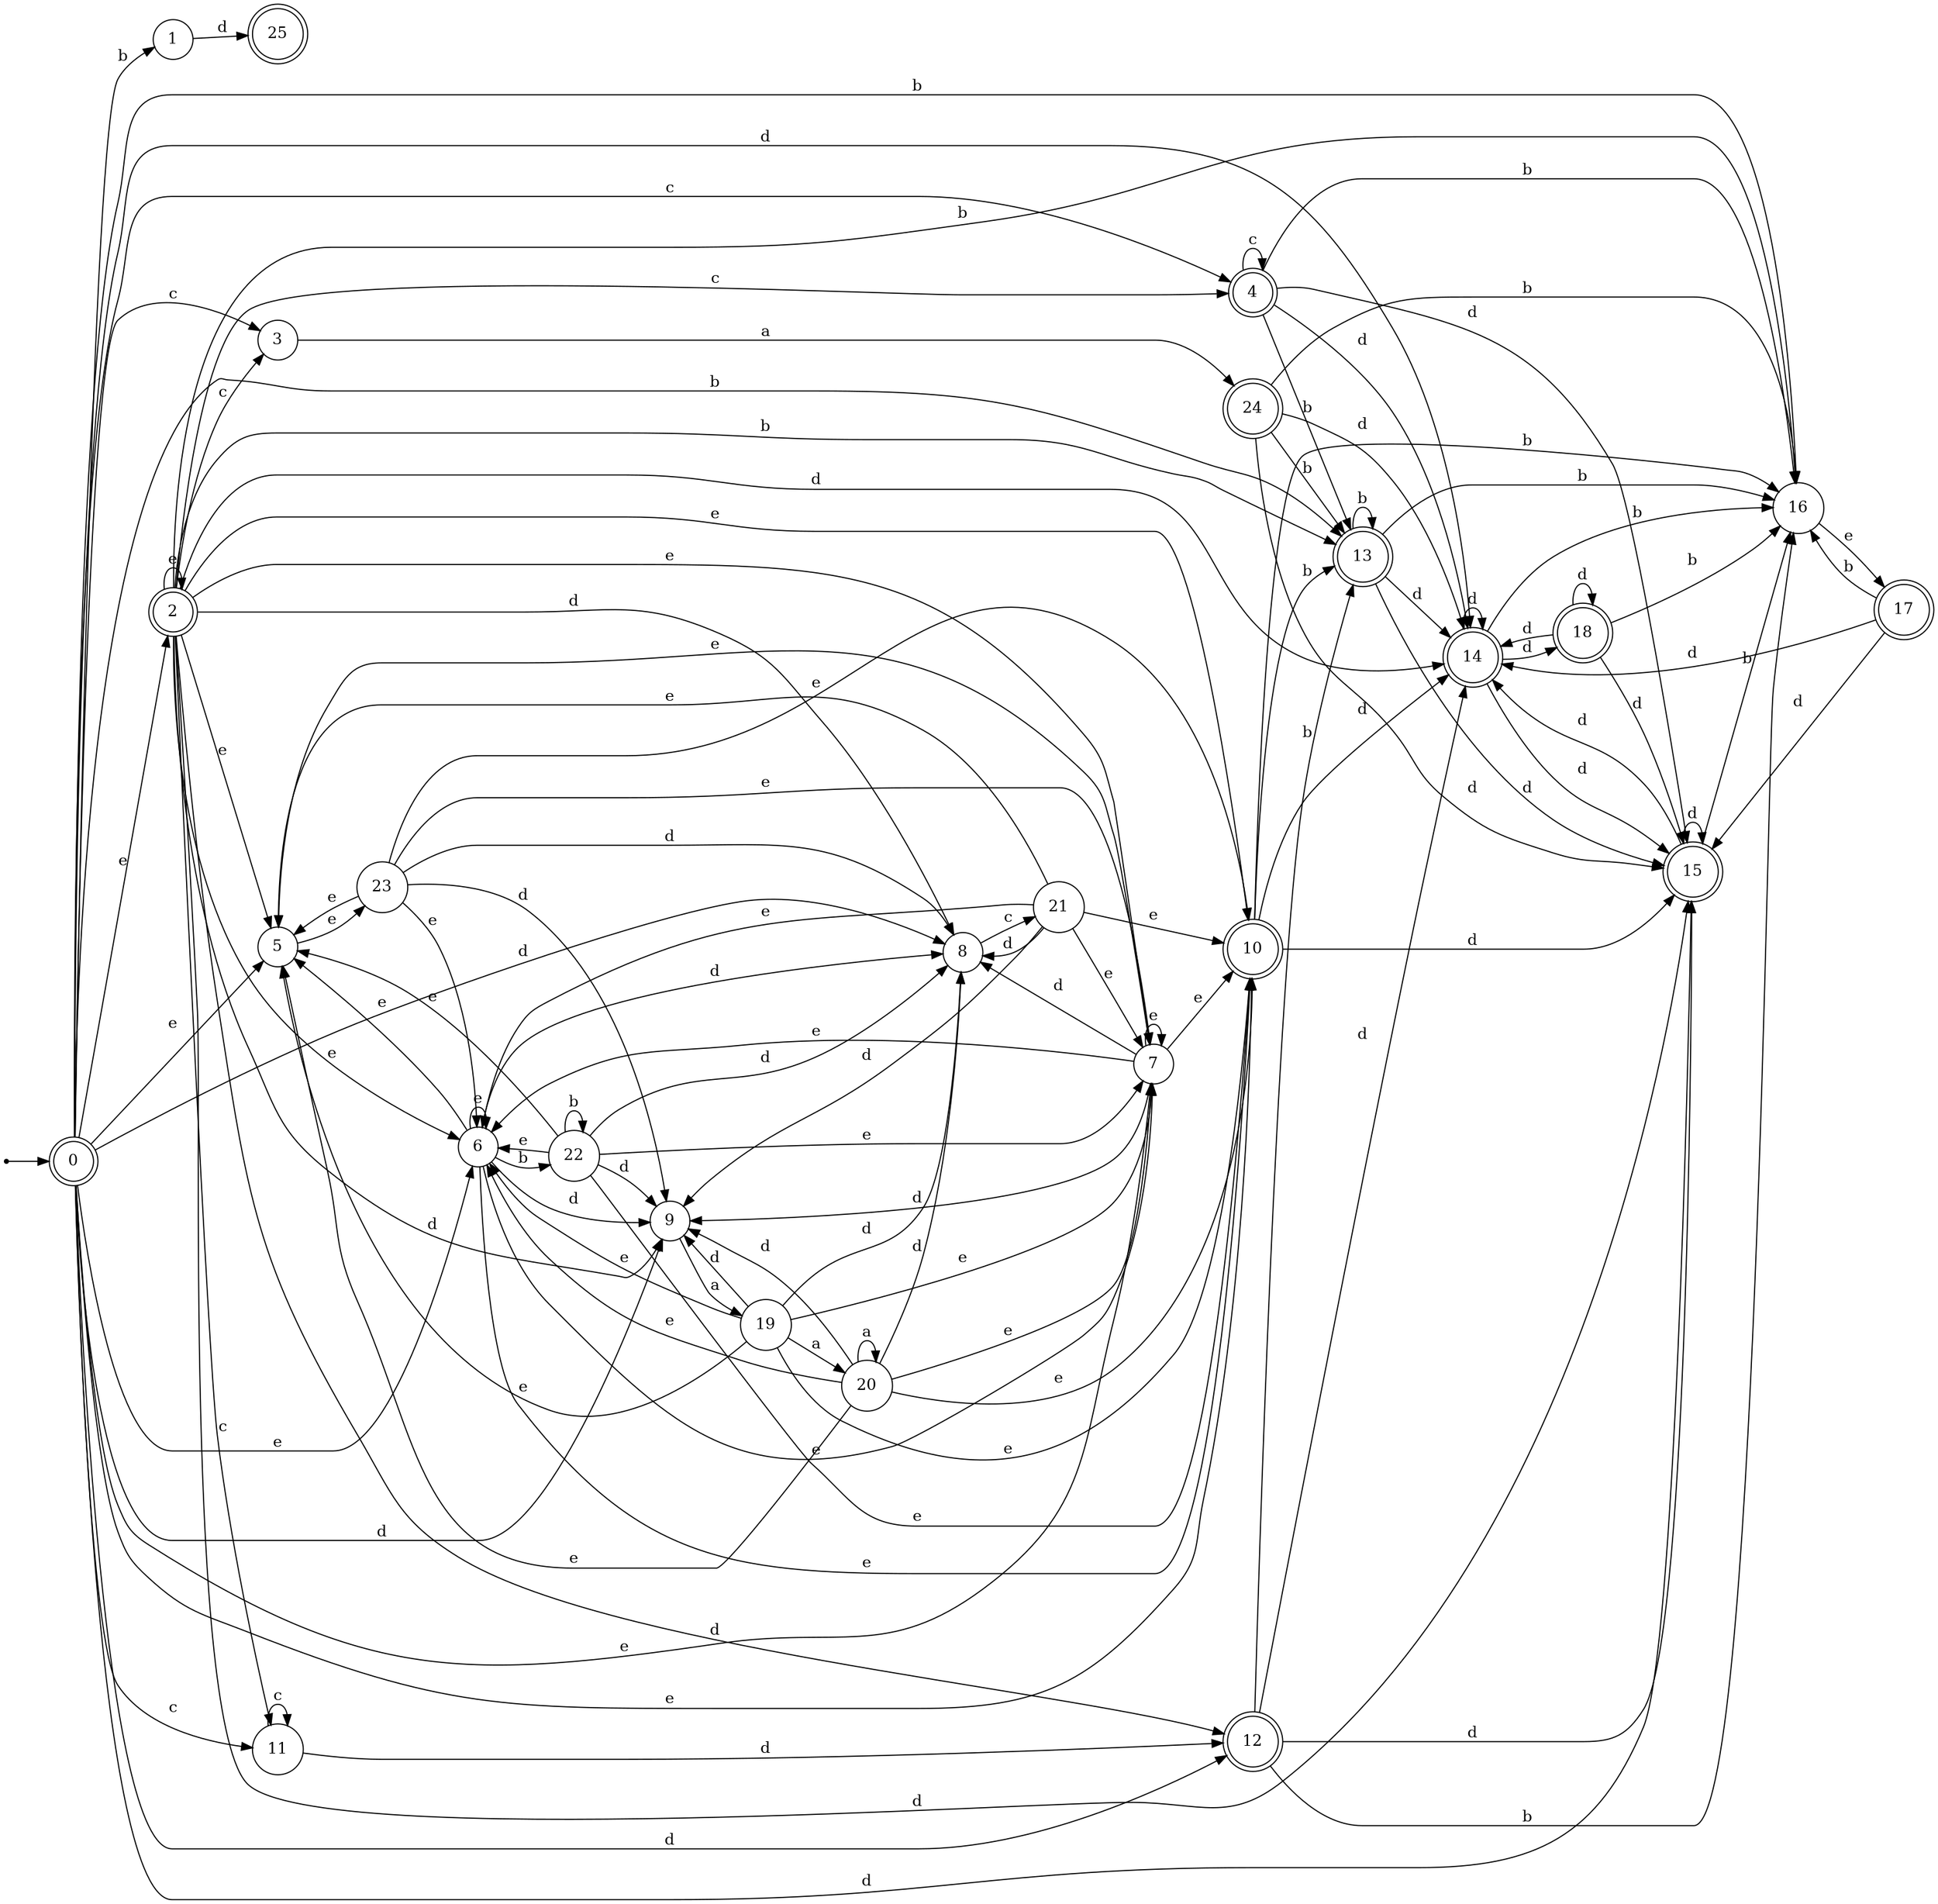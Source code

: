 digraph finite_state_machine {
rankdir=LR;
size="20,20";
node [shape = point]; "dummy0"
node [shape = doublecircle]; "0";"dummy0" -> "0";
node [shape = circle]; "1";
node [shape = doublecircle]; "2";node [shape = circle]; "3";
node [shape = doublecircle]; "4";node [shape = circle]; "5";
node [shape = circle]; "6";
node [shape = circle]; "7";
node [shape = circle]; "8";
node [shape = circle]; "9";
node [shape = doublecircle]; "10";node [shape = circle]; "11";
node [shape = doublecircle]; "12";node [shape = doublecircle]; "13";node [shape = doublecircle]; "14";node [shape = doublecircle]; "15";node [shape = circle]; "16";
node [shape = doublecircle]; "17";node [shape = doublecircle]; "18";node [shape = circle]; "19";
node [shape = circle]; "20";
node [shape = circle]; "21";
node [shape = circle]; "22";
node [shape = circle]; "23";
node [shape = doublecircle]; "24";node [shape = doublecircle]; "25";"0" -> "16" [label = "b"];
 "0" -> "1" [label = "b"];
 "0" -> "13" [label = "b"];
 "0" -> "2" [label = "e"];
 "0" -> "5" [label = "e"];
 "0" -> "6" [label = "e"];
 "0" -> "7" [label = "e"];
 "0" -> "10" [label = "e"];
 "0" -> "11" [label = "c"];
 "0" -> "3" [label = "c"];
 "0" -> "4" [label = "c"];
 "0" -> "8" [label = "d"];
 "0" -> "9" [label = "d"];
 "0" -> "12" [label = "d"];
 "0" -> "14" [label = "d"];
 "0" -> "15" [label = "d"];
 "16" -> "17" [label = "e"];
 "17" -> "16" [label = "b"];
 "17" -> "14" [label = "d"];
 "17" -> "15" [label = "d"];
 "15" -> "14" [label = "d"];
 "15" -> "15" [label = "d"];
 "15" -> "16" [label = "b"];
 "14" -> "18" [label = "d"];
 "14" -> "14" [label = "d"];
 "14" -> "15" [label = "d"];
 "14" -> "16" [label = "b"];
 "18" -> "18" [label = "d"];
 "18" -> "14" [label = "d"];
 "18" -> "15" [label = "d"];
 "18" -> "16" [label = "b"];
 "13" -> "16" [label = "b"];
 "13" -> "13" [label = "b"];
 "13" -> "14" [label = "d"];
 "13" -> "15" [label = "d"];
 "12" -> "16" [label = "b"];
 "12" -> "13" [label = "b"];
 "12" -> "14" [label = "d"];
 "12" -> "15" [label = "d"];
 "11" -> "11" [label = "c"];
 "11" -> "12" [label = "d"];
 "10" -> "16" [label = "b"];
 "10" -> "13" [label = "b"];
 "10" -> "14" [label = "d"];
 "10" -> "15" [label = "d"];
 "9" -> "19" [label = "a"];
 "19" -> "8" [label = "d"];
 "19" -> "9" [label = "d"];
 "19" -> "20" [label = "a"];
 "19" -> "10" [label = "e"];
 "19" -> "5" [label = "e"];
 "19" -> "6" [label = "e"];
 "19" -> "7" [label = "e"];
 "20" -> "20" [label = "a"];
 "20" -> "8" [label = "d"];
 "20" -> "9" [label = "d"];
 "20" -> "10" [label = "e"];
 "20" -> "5" [label = "e"];
 "20" -> "6" [label = "e"];
 "20" -> "7" [label = "e"];
 "8" -> "21" [label = "c"];
 "21" -> "8" [label = "d"];
 "21" -> "9" [label = "d"];
 "21" -> "10" [label = "e"];
 "21" -> "5" [label = "e"];
 "21" -> "6" [label = "e"];
 "21" -> "7" [label = "e"];
 "7" -> "10" [label = "e"];
 "7" -> "5" [label = "e"];
 "7" -> "6" [label = "e"];
 "7" -> "7" [label = "e"];
 "7" -> "8" [label = "d"];
 "7" -> "9" [label = "d"];
 "6" -> "10" [label = "e"];
 "6" -> "5" [label = "e"];
 "6" -> "6" [label = "e"];
 "6" -> "7" [label = "e"];
 "6" -> "22" [label = "b"];
 "6" -> "8" [label = "d"];
 "6" -> "9" [label = "d"];
 "22" -> "22" [label = "b"];
 "22" -> "10" [label = "e"];
 "22" -> "5" [label = "e"];
 "22" -> "6" [label = "e"];
 "22" -> "7" [label = "e"];
 "22" -> "8" [label = "d"];
 "22" -> "9" [label = "d"];
 "5" -> "23" [label = "e"];
 "23" -> "10" [label = "e"];
 "23" -> "5" [label = "e"];
 "23" -> "6" [label = "e"];
 "23" -> "7" [label = "e"];
 "23" -> "8" [label = "d"];
 "23" -> "9" [label = "d"];
 "4" -> "4" [label = "c"];
 "4" -> "16" [label = "b"];
 "4" -> "13" [label = "b"];
 "4" -> "14" [label = "d"];
 "4" -> "15" [label = "d"];
 "3" -> "24" [label = "a"];
 "24" -> "16" [label = "b"];
 "24" -> "13" [label = "b"];
 "24" -> "14" [label = "d"];
 "24" -> "15" [label = "d"];
 "2" -> "2" [label = "e"];
 "2" -> "5" [label = "e"];
 "2" -> "6" [label = "e"];
 "2" -> "7" [label = "e"];
 "2" -> "10" [label = "e"];
 "2" -> "11" [label = "c"];
 "2" -> "3" [label = "c"];
 "2" -> "4" [label = "c"];
 "2" -> "8" [label = "d"];
 "2" -> "9" [label = "d"];
 "2" -> "12" [label = "d"];
 "2" -> "14" [label = "d"];
 "2" -> "15" [label = "d"];
 "2" -> "16" [label = "b"];
 "2" -> "13" [label = "b"];
 "1" -> "25" [label = "d"];
 }
